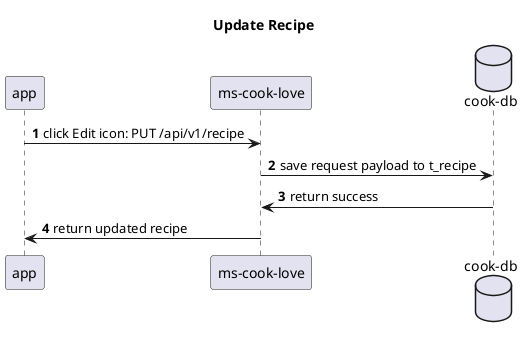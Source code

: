 @startuml
'https://plantuml.com/sequence-diagram

title Update Recipe
autonumber
participant app
participant "ms-cook-love" as mcl
database "cook-db" as db

app -> mcl: click Edit icon: PUT /api/v1/recipe
mcl -> db: save request payload to t_recipe
db -> mcl: return success
mcl -> app: return updated recipe

@enduml
